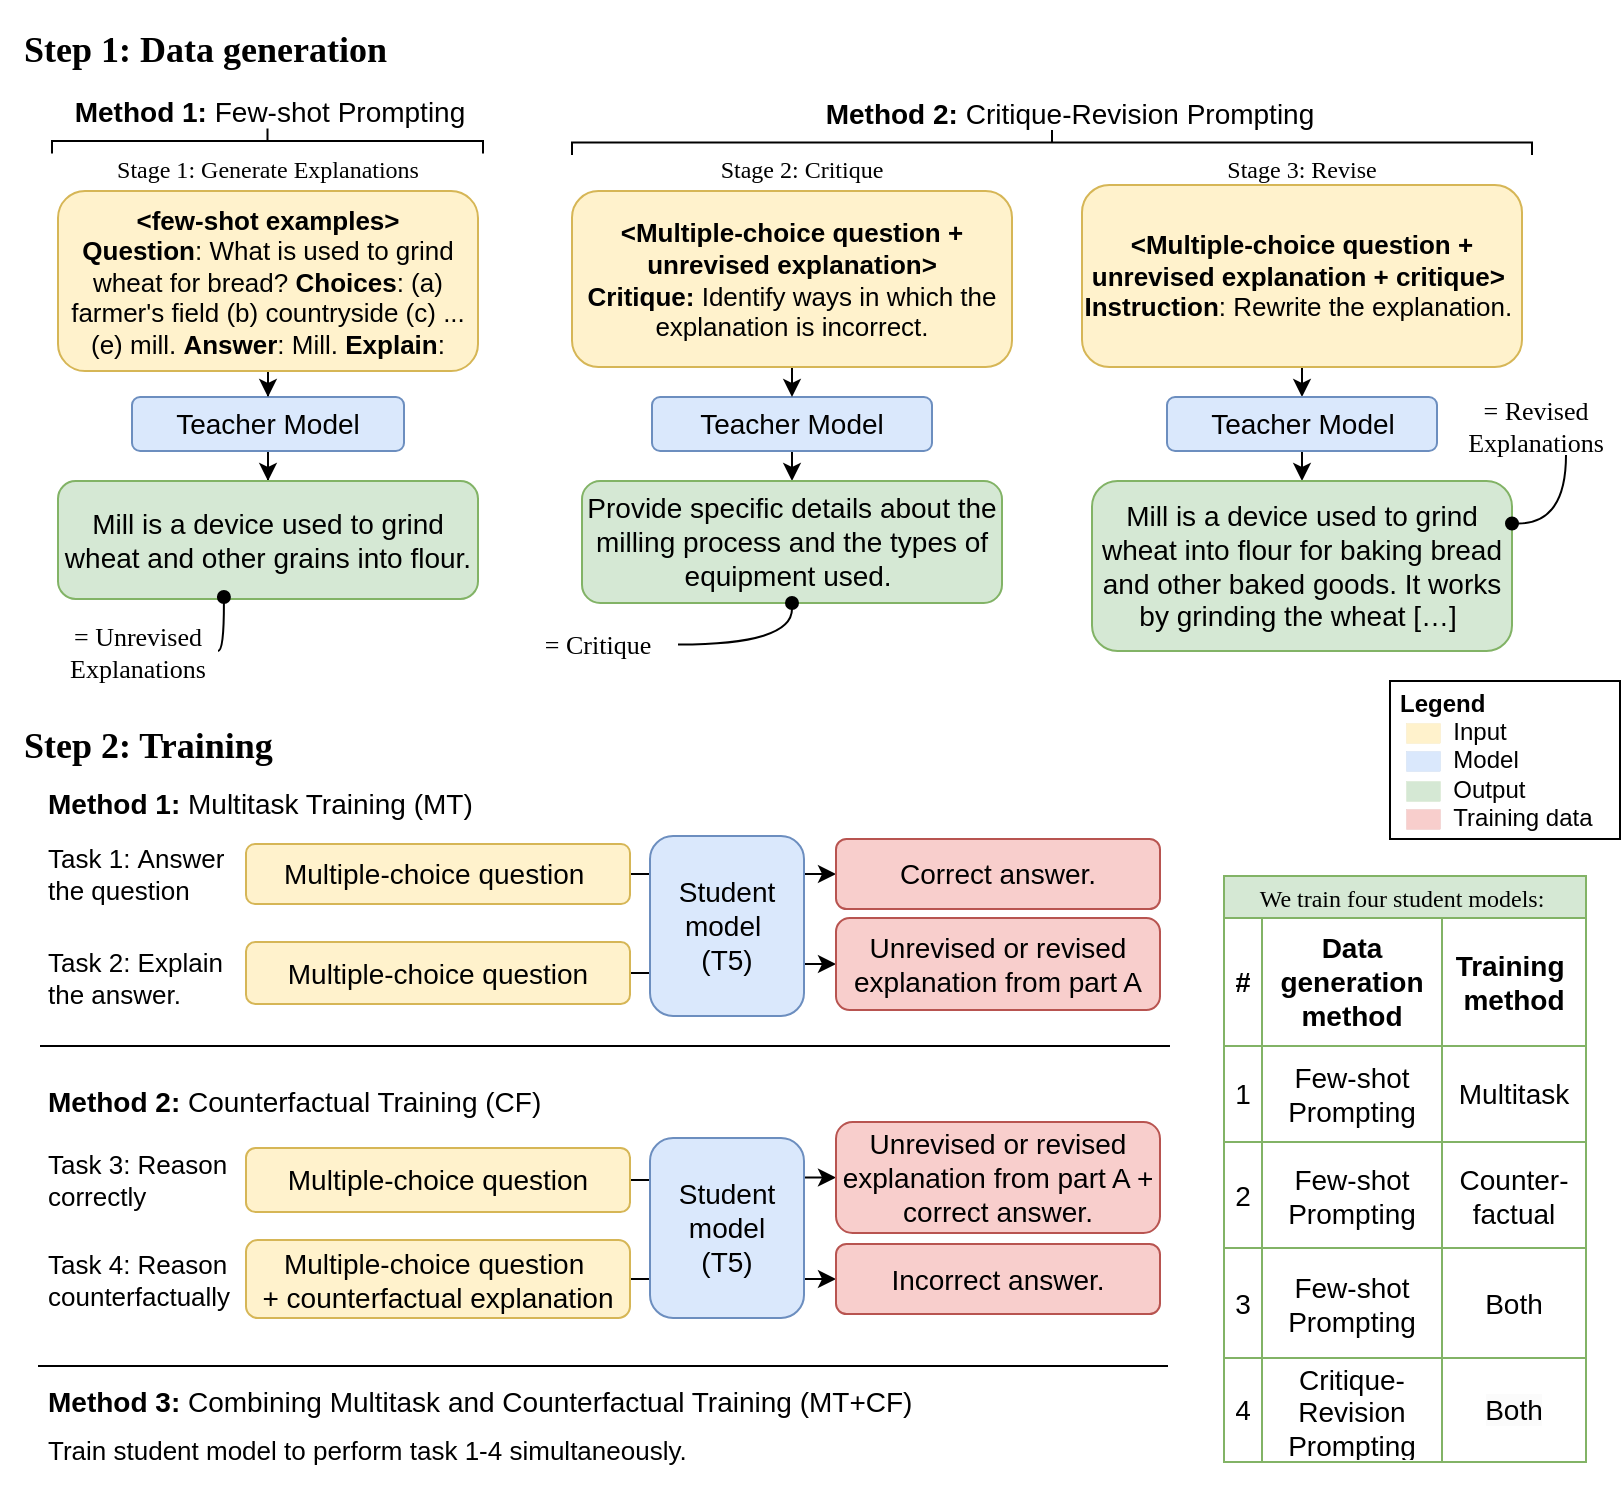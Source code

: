 <mxfile version="26.1.1" pages="3">
  <diagram name="methods" id="-6bXVwn4E4jihFaDySyN">
    <mxGraphModel grid="1" page="1" gridSize="10" guides="1" tooltips="1" connect="1" arrows="1" fold="1" pageScale="1" pageWidth="827" pageHeight="1169" math="0" shadow="0">
      <root>
        <mxCell id="2FpgPJAR0q9l9wTLCgaK-0" />
        <mxCell id="2FpgPJAR0q9l9wTLCgaK-1" parent="2FpgPJAR0q9l9wTLCgaK-0" />
        <mxCell id="2FpgPJAR0q9l9wTLCgaK-2" value="" style="rounded=1;whiteSpace=wrap;html=1;arcSize=0;strokeColor=none;" vertex="1" parent="2FpgPJAR0q9l9wTLCgaK-1">
          <mxGeometry x="10" y="10" width="810" height="350" as="geometry" />
        </mxCell>
        <mxCell id="2FpgPJAR0q9l9wTLCgaK-3" value="&lt;font face=&quot;Tahoma&quot; style=&quot;font-size: 18px;&quot;&gt;&lt;b style=&quot;font-size: 18px;&quot;&gt;Step 1: Data generation&lt;/b&gt;&lt;/font&gt;" style="text;html=1;align=left;verticalAlign=middle;whiteSpace=wrap;rounded=0;fontSize=18;" vertex="1" parent="2FpgPJAR0q9l9wTLCgaK-1">
          <mxGeometry x="20" y="20" width="550" height="30" as="geometry" />
        </mxCell>
        <mxCell id="2FpgPJAR0q9l9wTLCgaK-28" style="edgeStyle=orthogonalEdgeStyle;rounded=0;orthogonalLoop=1;jettySize=auto;html=1;exitX=1;exitY=0.5;exitDx=0;exitDy=0;" edge="1" parent="2FpgPJAR0q9l9wTLCgaK-1">
          <mxGeometry relative="1" as="geometry">
            <mxPoint x="415" y="629" as="sourcePoint" />
          </mxGeometry>
        </mxCell>
        <mxCell id="2FpgPJAR0q9l9wTLCgaK-29" style="edgeStyle=orthogonalEdgeStyle;rounded=0;orthogonalLoop=1;jettySize=auto;html=1;exitX=1;exitY=0.5;exitDx=0;exitDy=0;entryX=0;entryY=0.5;entryDx=0;entryDy=0;" edge="1" parent="2FpgPJAR0q9l9wTLCgaK-1">
          <mxGeometry relative="1" as="geometry">
            <mxPoint x="410" y="627" as="sourcePoint" />
          </mxGeometry>
        </mxCell>
        <mxCell id="2FpgPJAR0q9l9wTLCgaK-30" style="edgeStyle=orthogonalEdgeStyle;rounded=0;orthogonalLoop=1;jettySize=auto;html=1;exitX=1;exitY=0.5;exitDx=0;exitDy=0;entryX=0;entryY=0.5;entryDx=0;entryDy=0;" edge="1" parent="2FpgPJAR0q9l9wTLCgaK-1">
          <mxGeometry relative="1" as="geometry">
            <mxPoint x="542" y="659" as="sourcePoint" />
          </mxGeometry>
        </mxCell>
        <mxCell id="2FpgPJAR0q9l9wTLCgaK-31" style="edgeStyle=orthogonalEdgeStyle;rounded=0;orthogonalLoop=1;jettySize=auto;html=1;exitX=1;exitY=0.5;exitDx=0;exitDy=0;entryX=0;entryY=0.5;entryDx=0;entryDy=0;" edge="1" parent="2FpgPJAR0q9l9wTLCgaK-1">
          <mxGeometry relative="1" as="geometry">
            <mxPoint x="542" y="659" as="sourcePoint" />
          </mxGeometry>
        </mxCell>
        <mxCell id="2FpgPJAR0q9l9wTLCgaK-62" value="&lt;b&gt;Method 2:&lt;/b&gt; Critique-Revision Prompting" style="text;html=1;align=center;verticalAlign=middle;whiteSpace=wrap;rounded=0;fontSize=14;" vertex="1" parent="2FpgPJAR0q9l9wTLCgaK-1">
          <mxGeometry x="370" y="52" width="350" height="30" as="geometry" />
        </mxCell>
        <mxCell id="2FpgPJAR0q9l9wTLCgaK-63" value="= Unrevised Explanations" style="text;html=1;align=center;verticalAlign=middle;whiteSpace=wrap;rounded=0;fontFamily=Tahoma;fontSize=13;" vertex="1" parent="2FpgPJAR0q9l9wTLCgaK-1">
          <mxGeometry x="39" y="320.5" width="80" height="30" as="geometry" />
        </mxCell>
        <mxCell id="2FpgPJAR0q9l9wTLCgaK-64" style="edgeStyle=orthogonalEdgeStyle;rounded=0;orthogonalLoop=1;jettySize=auto;html=1;exitX=0.5;exitY=1;exitDx=0;exitDy=0;" edge="1" parent="2FpgPJAR0q9l9wTLCgaK-1" source="2FpgPJAR0q9l9wTLCgaK-65" target="2FpgPJAR0q9l9wTLCgaK-70">
          <mxGeometry relative="1" as="geometry" />
        </mxCell>
        <mxCell id="rW1KDTwg_E5utLavntJ8-0" value="" style="edgeStyle=orthogonalEdgeStyle;rounded=0;orthogonalLoop=1;jettySize=auto;html=1;" edge="1" parent="2FpgPJAR0q9l9wTLCgaK-1" source="2FpgPJAR0q9l9wTLCgaK-65" target="2FpgPJAR0q9l9wTLCgaK-81">
          <mxGeometry relative="1" as="geometry" />
        </mxCell>
        <mxCell id="daq_OWLQqU9dNHzlW91A-0" value="" style="edgeStyle=orthogonalEdgeStyle;rounded=0;orthogonalLoop=1;jettySize=auto;html=1;" edge="1" parent="2FpgPJAR0q9l9wTLCgaK-1" source="2FpgPJAR0q9l9wTLCgaK-65" target="2FpgPJAR0q9l9wTLCgaK-81">
          <mxGeometry relative="1" as="geometry" />
        </mxCell>
        <mxCell id="2FpgPJAR0q9l9wTLCgaK-65" value="&lt;font style=&quot;font-size: 14px;&quot;&gt;Teacher Model&lt;/font&gt;" style="rounded=1;whiteSpace=wrap;html=1;fillColor=#dae8fc;strokeColor=#6c8ebf;" vertex="1" parent="2FpgPJAR0q9l9wTLCgaK-1">
          <mxGeometry x="76" y="208.5" width="136" height="27" as="geometry" />
        </mxCell>
        <mxCell id="2FpgPJAR0q9l9wTLCgaK-66" style="edgeStyle=orthogonalEdgeStyle;rounded=0;orthogonalLoop=1;jettySize=auto;html=1;exitX=0.5;exitY=1;exitDx=0;exitDy=0;entryX=0.5;entryY=0;entryDx=0;entryDy=0;" edge="1" parent="2FpgPJAR0q9l9wTLCgaK-1" target="2FpgPJAR0q9l9wTLCgaK-65">
          <mxGeometry relative="1" as="geometry">
            <mxPoint x="144" y="192.5" as="sourcePoint" />
          </mxGeometry>
        </mxCell>
        <mxCell id="2FpgPJAR0q9l9wTLCgaK-67" value="&lt;p style=&quot;margin-top: 0pt; margin-bottom: 0pt; margin-left: 0in; direction: ltr; unicode-bidi: embed; font-size: 13px;&quot;&gt;&lt;span style=&quot;font-size: 13px;&quot;&gt;&lt;font style=&quot;font-size: 13px;&quot;&gt;&lt;b style=&quot;font-size: 13px;&quot;&gt;&amp;lt;few-shot examples&amp;gt;&lt;/b&gt;&lt;/font&gt;&lt;/span&gt;&lt;/p&gt;&lt;p style=&quot;margin-top: 0pt; margin-bottom: 0pt; margin-left: 0in; direction: ltr; unicode-bidi: embed; font-size: 13px;&quot;&gt;&lt;span style=&quot;font-size: 13px;&quot;&gt;&lt;font style=&quot;font-size: 13px;&quot;&gt;&lt;b style=&quot;font-size: 13px;&quot;&gt;Question&lt;/b&gt;: What is used to grind wheat for bread?&amp;nbsp;&lt;/font&gt;&lt;/span&gt;&lt;b style=&quot;background-color: initial;&quot;&gt;Choices&lt;/b&gt;&lt;span style=&quot;background-color: initial;&quot;&gt;: (a) farmer&#39;s field&amp;nbsp;&lt;/span&gt;&lt;span style=&quot;background-color: initial;&quot;&gt;(b) countryside (c) ... (e) mill.&amp;nbsp;&lt;b&gt;Answer&lt;/b&gt;: Mill. &lt;b&gt;Explain&lt;/b&gt;:&lt;/span&gt;&lt;/p&gt;" style="rounded=1;whiteSpace=wrap;html=1;align=center;fillColor=#fff2cc;strokeColor=#d6b656;fontFamily=Helvetica;fontSize=13;" vertex="1" parent="2FpgPJAR0q9l9wTLCgaK-1">
          <mxGeometry x="39" y="105.5" width="210" height="90" as="geometry" />
        </mxCell>
        <mxCell id="2FpgPJAR0q9l9wTLCgaK-70" value="&lt;p style=&quot;margin-top: 0pt; margin-bottom: 0pt; margin-left: 0in; direction: ltr; unicode-bidi: embed; font-size: 14px;&quot;&gt;&lt;font style=&quot;background-color: initial; font-size: 14px;&quot;&gt;&lt;span style=&quot;background-color: initial; font-size: 14px;&quot;&gt;Mill&amp;nbsp;&lt;/span&gt;&lt;/font&gt;&lt;span style=&quot;background-color: initial; font-size: 14px;&quot;&gt;is a device used to grind wheat and other grains into flour.&lt;/span&gt;&lt;/p&gt;" style="rounded=1;whiteSpace=wrap;html=1;align=center;fontFamily=Helvetica;fontSize=14;fillColor=#d5e8d4;strokeColor=#82b366;" vertex="1" parent="2FpgPJAR0q9l9wTLCgaK-1">
          <mxGeometry x="39" y="250.5" width="210" height="59" as="geometry" />
        </mxCell>
        <mxCell id="2FpgPJAR0q9l9wTLCgaK-71" style="edgeStyle=orthogonalEdgeStyle;rounded=0;orthogonalLoop=1;jettySize=auto;html=1;exitX=0.5;exitY=1;exitDx=0;exitDy=0;entryX=0.5;entryY=0;entryDx=0;entryDy=0;" edge="1" parent="2FpgPJAR0q9l9wTLCgaK-1" source="2FpgPJAR0q9l9wTLCgaK-72" target="2FpgPJAR0q9l9wTLCgaK-75">
          <mxGeometry relative="1" as="geometry" />
        </mxCell>
        <mxCell id="2FpgPJAR0q9l9wTLCgaK-72" value="&lt;font style=&quot;font-size: 14px;&quot;&gt;Teacher Model&lt;/font&gt;" style="rounded=1;whiteSpace=wrap;html=1;fillColor=#dae8fc;strokeColor=#6c8ebf;" vertex="1" parent="2FpgPJAR0q9l9wTLCgaK-1">
          <mxGeometry x="336" y="208.5" width="140" height="27" as="geometry" />
        </mxCell>
        <mxCell id="2FpgPJAR0q9l9wTLCgaK-73" style="edgeStyle=orthogonalEdgeStyle;rounded=0;orthogonalLoop=1;jettySize=auto;html=1;exitX=0.5;exitY=1;exitDx=0;exitDy=0;entryX=0.5;entryY=0;entryDx=0;entryDy=0;" edge="1" parent="2FpgPJAR0q9l9wTLCgaK-1" source="2FpgPJAR0q9l9wTLCgaK-74" target="2FpgPJAR0q9l9wTLCgaK-72">
          <mxGeometry relative="1" as="geometry" />
        </mxCell>
        <mxCell id="2FpgPJAR0q9l9wTLCgaK-74" value="&lt;p style=&quot;margin-top: 0pt; margin-bottom: 0pt; margin-left: 0in; direction: ltr; unicode-bidi: embed; font-size: 13px;&quot;&gt;&lt;b style=&quot;font-size: 13px; background-color: initial;&quot;&gt;&amp;lt;Multiple-choice question + unrevised explanation&amp;gt;&lt;/b&gt;&lt;/p&gt;&lt;p style=&quot;margin-top: 0pt; margin-bottom: 0pt; margin-left: 0in; direction: ltr; unicode-bidi: embed; font-size: 13px;&quot;&gt;&lt;b style=&quot;font-size: 13px; background-color: initial;&quot;&gt;Critique: &lt;/b&gt;&lt;span style=&quot;font-size: 13px; background-color: initial;&quot;&gt;Identify ways in which the explanation is incorrect.&lt;/span&gt;&lt;br style=&quot;font-size: 13px;&quot;&gt;&lt;/p&gt;" style="rounded=1;whiteSpace=wrap;html=1;align=center;fillColor=#fff2cc;strokeColor=#d6b656;fontFamily=Helvetica;fontSize=13;" vertex="1" parent="2FpgPJAR0q9l9wTLCgaK-1">
          <mxGeometry x="296" y="105.5" width="220" height="88" as="geometry" />
        </mxCell>
        <mxCell id="2FpgPJAR0q9l9wTLCgaK-75" value="&lt;p style=&quot;margin-top: 0pt; margin-bottom: 0pt; margin-left: 0in; direction: ltr; unicode-bidi: embed; font-size: 14px;&quot;&gt;&lt;span style=&quot;font-size: 14px;&quot;&gt;Provide specific details about the milling process and the types of equipment used.&amp;nbsp;&lt;/span&gt;&lt;/p&gt;" style="rounded=1;whiteSpace=wrap;html=1;align=center;fontFamily=Helvetica;fontSize=14;fillColor=#d5e8d4;strokeColor=#82b366;" vertex="1" parent="2FpgPJAR0q9l9wTLCgaK-1">
          <mxGeometry x="301" y="250.5" width="210" height="61" as="geometry" />
        </mxCell>
        <mxCell id="2FpgPJAR0q9l9wTLCgaK-76" style="edgeStyle=orthogonalEdgeStyle;rounded=0;orthogonalLoop=1;jettySize=auto;html=1;exitX=0.5;exitY=1;exitDx=0;exitDy=0;entryX=0.5;entryY=0;entryDx=0;entryDy=0;" edge="1" parent="2FpgPJAR0q9l9wTLCgaK-1" source="2FpgPJAR0q9l9wTLCgaK-77" target="2FpgPJAR0q9l9wTLCgaK-79">
          <mxGeometry relative="1" as="geometry" />
        </mxCell>
        <mxCell id="2FpgPJAR0q9l9wTLCgaK-77" value="&lt;p style=&quot;margin-top: 0pt; margin-bottom: 0pt; margin-left: 0in; direction: ltr; unicode-bidi: embed; font-size: 13px;&quot;&gt;&lt;font style=&quot;font-size: 13px;&quot;&gt;&lt;b style=&quot;background-color: initial; font-size: 13px;&quot;&gt;&amp;lt;Multiple-choice question + unrevised explanation + critique&amp;gt;&amp;nbsp;&lt;/b&gt;&lt;/font&gt;&lt;/p&gt;&lt;p style=&quot;margin-top: 0pt; margin-bottom: 0pt; margin-left: 0in; direction: ltr; unicode-bidi: embed; font-size: 13px;&quot;&gt;&lt;font style=&quot;font-size: 13px;&quot;&gt;&lt;b style=&quot;background-color: initial; font-size: 13px;&quot;&gt;Instruction&lt;/b&gt;&lt;span style=&quot;background-color: initial; font-size: 13px;&quot;&gt;: Rewrite the explanation.&amp;nbsp;&lt;/span&gt;&lt;/font&gt;&lt;br style=&quot;font-size: 13px;&quot;&gt;&lt;/p&gt;" style="rounded=1;whiteSpace=wrap;html=1;align=center;fillColor=#fff2cc;strokeColor=#d6b656;fontFamily=Helvetica;fontSize=13;" vertex="1" parent="2FpgPJAR0q9l9wTLCgaK-1">
          <mxGeometry x="551" y="102.5" width="220" height="91" as="geometry" />
        </mxCell>
        <mxCell id="2FpgPJAR0q9l9wTLCgaK-78" style="edgeStyle=orthogonalEdgeStyle;rounded=0;orthogonalLoop=1;jettySize=auto;html=1;exitX=0.5;exitY=1;exitDx=0;exitDy=0;entryX=0.5;entryY=0;entryDx=0;entryDy=0;" edge="1" parent="2FpgPJAR0q9l9wTLCgaK-1" source="2FpgPJAR0q9l9wTLCgaK-79" target="2FpgPJAR0q9l9wTLCgaK-80">
          <mxGeometry relative="1" as="geometry" />
        </mxCell>
        <mxCell id="2FpgPJAR0q9l9wTLCgaK-79" value="&lt;font style=&quot;font-size: 14px;&quot;&gt;Teacher Model&lt;/font&gt;" style="rounded=1;whiteSpace=wrap;html=1;fillColor=#dae8fc;strokeColor=#6c8ebf;" vertex="1" parent="2FpgPJAR0q9l9wTLCgaK-1">
          <mxGeometry x="593.5" y="208.5" width="135" height="27" as="geometry" />
        </mxCell>
        <mxCell id="2FpgPJAR0q9l9wTLCgaK-80" value="&lt;p style=&quot;margin-top: 0pt; margin-bottom: 0pt; margin-left: 0in; direction: ltr; unicode-bidi: embed; font-size: 14px;&quot;&gt;&lt;span style=&quot;font-size: 14px;&quot;&gt;Mill is a device used to grind wheat into flour for baking bread and other baked goods. It works by grinding the wheat […]&amp;nbsp;&lt;/span&gt;&lt;/p&gt;" style="rounded=1;whiteSpace=wrap;html=1;align=center;fontFamily=Helvetica;fontSize=14;fillColor=#d5e8d4;strokeColor=#82b366;" vertex="1" parent="2FpgPJAR0q9l9wTLCgaK-1">
          <mxGeometry x="556" y="250.5" width="210" height="85" as="geometry" />
        </mxCell>
        <mxCell id="2FpgPJAR0q9l9wTLCgaK-81" value="&lt;font style=&quot;font-size: 12px;&quot;&gt;&lt;span style=&quot;font-size: 12px;&quot;&gt;Stage 1&lt;/span&gt;: Generate Explanations&lt;/font&gt;" style="text;html=1;align=center;verticalAlign=middle;whiteSpace=wrap;rounded=0;fontSize=12;fontFamily=Tahoma;fontStyle=0" vertex="1" parent="2FpgPJAR0q9l9wTLCgaK-1">
          <mxGeometry x="19" y="79.5" width="250" height="30" as="geometry" />
        </mxCell>
        <mxCell id="2FpgPJAR0q9l9wTLCgaK-82" value="&lt;font style=&quot;font-size: 12px;&quot;&gt;&lt;span style=&quot;font-size: 12px;&quot;&gt;Stage 2&lt;/span&gt;: Critique&lt;/font&gt;" style="text;html=1;align=center;verticalAlign=middle;whiteSpace=wrap;rounded=0;fontSize=12;fontFamily=Tahoma;fontStyle=0" vertex="1" parent="2FpgPJAR0q9l9wTLCgaK-1">
          <mxGeometry x="286" y="79.5" width="250" height="30" as="geometry" />
        </mxCell>
        <mxCell id="2FpgPJAR0q9l9wTLCgaK-83" value="&lt;font style=&quot;font-size: 12px;&quot;&gt;&lt;span style=&quot;font-size: 12px;&quot;&gt;Stage 3&lt;/span&gt;: Revise&lt;/font&gt;" style="text;html=1;align=center;verticalAlign=middle;whiteSpace=wrap;rounded=0;fontSize=12;fontFamily=Tahoma;fontStyle=0" vertex="1" parent="2FpgPJAR0q9l9wTLCgaK-1">
          <mxGeometry x="536" y="79.5" width="250" height="30" as="geometry" />
        </mxCell>
        <mxCell id="2FpgPJAR0q9l9wTLCgaK-84" value="" style="strokeWidth=1;html=1;shape=mxgraph.flowchart.annotation_2;align=left;labelPosition=right;pointerEvents=1;rotation=90;" vertex="1" parent="2FpgPJAR0q9l9wTLCgaK-1">
          <mxGeometry x="529.75" y="-158.75" width="12.5" height="480" as="geometry" />
        </mxCell>
        <mxCell id="2FpgPJAR0q9l9wTLCgaK-85" style="edgeStyle=orthogonalEdgeStyle;rounded=0;orthogonalLoop=1;jettySize=auto;html=1;exitX=0.75;exitY=1;exitDx=0;exitDy=0;entryX=1;entryY=0.25;entryDx=0;entryDy=0;curved=1;endArrow=oval;endFill=1;" edge="1" parent="2FpgPJAR0q9l9wTLCgaK-1" source="2FpgPJAR0q9l9wTLCgaK-86" target="2FpgPJAR0q9l9wTLCgaK-80">
          <mxGeometry relative="1" as="geometry" />
        </mxCell>
        <mxCell id="2FpgPJAR0q9l9wTLCgaK-86" value="= Revised Explanations" style="text;html=1;align=center;verticalAlign=middle;whiteSpace=wrap;rounded=0;fontFamily=Tahoma;fontSize=13;" vertex="1" parent="2FpgPJAR0q9l9wTLCgaK-1">
          <mxGeometry x="748" y="207.5" width="60" height="30" as="geometry" />
        </mxCell>
        <mxCell id="2FpgPJAR0q9l9wTLCgaK-87" style="edgeStyle=orthogonalEdgeStyle;rounded=0;orthogonalLoop=1;jettySize=auto;html=1;exitX=1;exitY=0.5;exitDx=0;exitDy=0;entryX=0.395;entryY=0.983;entryDx=0;entryDy=0;entryPerimeter=0;curved=1;endArrow=oval;endFill=1;" edge="1" parent="2FpgPJAR0q9l9wTLCgaK-1" source="2FpgPJAR0q9l9wTLCgaK-63" target="2FpgPJAR0q9l9wTLCgaK-70">
          <mxGeometry relative="1" as="geometry" />
        </mxCell>
        <mxCell id="qny89_OzR_tuh6X7v9tu-0" value="" style="rounded=1;whiteSpace=wrap;html=1;arcSize=0;strokeColor=none;" vertex="1" parent="2FpgPJAR0q9l9wTLCgaK-1">
          <mxGeometry x="10" y="360" width="810" height="400" as="geometry" />
        </mxCell>
        <mxCell id="qny89_OzR_tuh6X7v9tu-1" value="&lt;font face=&quot;Tahoma&quot; style=&quot;font-size: 18px;&quot;&gt;&lt;b style=&quot;font-size: 18px;&quot;&gt;Step 2: Training&lt;/b&gt;&lt;/font&gt;" style="text;html=1;align=left;verticalAlign=middle;whiteSpace=wrap;rounded=0;fontSize=18;" vertex="1" parent="2FpgPJAR0q9l9wTLCgaK-1">
          <mxGeometry x="20" y="368" width="430" height="30" as="geometry" />
        </mxCell>
        <mxCell id="qny89_OzR_tuh6X7v9tu-2" style="edgeStyle=orthogonalEdgeStyle;rounded=0;orthogonalLoop=1;jettySize=auto;html=1;exitX=1;exitY=0.5;exitDx=0;exitDy=0;entryX=0;entryY=0.5;entryDx=0;entryDy=0;" edge="1" parent="2FpgPJAR0q9l9wTLCgaK-1" source="qny89_OzR_tuh6X7v9tu-3" target="qny89_OzR_tuh6X7v9tu-8">
          <mxGeometry relative="1" as="geometry" />
        </mxCell>
        <mxCell id="qny89_OzR_tuh6X7v9tu-3" value="&lt;p style=&quot;margin-top: 0pt; margin-bottom: 0pt; margin-left: 0in; direction: ltr; unicode-bidi: embed; font-size: 14px;&quot;&gt;&lt;span style=&quot;font-size: 14px;&quot;&gt;&lt;span style=&quot;font-size: 14px;&quot;&gt;Multiple-choice question&lt;/span&gt;&lt;/span&gt;&lt;span style=&quot;background-color: initial; font-size: 14px;&quot;&gt;&amp;nbsp;&lt;/span&gt;&lt;/p&gt;" style="rounded=1;whiteSpace=wrap;html=1;align=center;fillColor=#fff2cc;strokeColor=#d6b656;fontFamily=Helvetica;fontSize=14;" vertex="1" parent="2FpgPJAR0q9l9wTLCgaK-1">
          <mxGeometry x="133" y="432" width="192" height="30" as="geometry" />
        </mxCell>
        <mxCell id="qny89_OzR_tuh6X7v9tu-4" style="edgeStyle=orthogonalEdgeStyle;rounded=0;orthogonalLoop=1;jettySize=auto;html=1;exitX=1;exitY=0.5;exitDx=0;exitDy=0;entryX=0;entryY=0.5;entryDx=0;entryDy=0;" edge="1" parent="2FpgPJAR0q9l9wTLCgaK-1" source="qny89_OzR_tuh6X7v9tu-5" target="qny89_OzR_tuh6X7v9tu-9">
          <mxGeometry relative="1" as="geometry" />
        </mxCell>
        <mxCell id="qny89_OzR_tuh6X7v9tu-5" value="&lt;p style=&quot;margin-top: 0pt; margin-bottom: 0pt; margin-left: 0in; direction: ltr; unicode-bidi: embed; font-size: 14px;&quot;&gt;&lt;span style=&quot;background-color: initial; font-size: 14px;&quot;&gt;Multiple-choice question&lt;/span&gt;&lt;/p&gt;" style="rounded=1;whiteSpace=wrap;html=1;align=center;fillColor=#fff2cc;strokeColor=#d6b656;fontFamily=Helvetica;fontSize=14;" vertex="1" parent="2FpgPJAR0q9l9wTLCgaK-1">
          <mxGeometry x="133" y="481" width="192" height="31" as="geometry" />
        </mxCell>
        <mxCell id="qny89_OzR_tuh6X7v9tu-6" value="&lt;span style=&quot;font-size: 13px;&quot;&gt;Task 1:&amp;nbsp;&lt;/span&gt;&lt;span style=&quot;background-color: initial;&quot;&gt;Answer the question&lt;/span&gt;" style="text;html=1;align=left;verticalAlign=middle;whiteSpace=wrap;rounded=0;fontSize=13;fontStyle=0" vertex="1" parent="2FpgPJAR0q9l9wTLCgaK-1">
          <mxGeometry x="32" y="432" width="104" height="30" as="geometry" />
        </mxCell>
        <mxCell id="qny89_OzR_tuh6X7v9tu-7" value="&lt;span style=&quot;font-size: 13px;&quot;&gt;Task 2:&amp;nbsp;&lt;/span&gt;&lt;span style=&quot;background-color: initial;&quot;&gt;Explain the answer.&lt;/span&gt;" style="text;html=1;align=left;verticalAlign=middle;whiteSpace=wrap;rounded=0;fontSize=13;fontStyle=0" vertex="1" parent="2FpgPJAR0q9l9wTLCgaK-1">
          <mxGeometry x="32" y="484" width="94" height="30" as="geometry" />
        </mxCell>
        <mxCell id="qny89_OzR_tuh6X7v9tu-8" value="&lt;p style=&quot;margin-top: 0pt; margin-bottom: 0pt; margin-left: 0in; direction: ltr; unicode-bidi: embed; font-size: 14px;&quot;&gt;Correct answer.&lt;/p&gt;" style="rounded=1;whiteSpace=wrap;html=1;align=center;fontFamily=Helvetica;fontSize=14;fillColor=#f8cecc;strokeColor=#b85450;" vertex="1" parent="2FpgPJAR0q9l9wTLCgaK-1">
          <mxGeometry x="428" y="429.5" width="162" height="35" as="geometry" />
        </mxCell>
        <mxCell id="qny89_OzR_tuh6X7v9tu-9" value="&lt;p style=&quot;margin-top: 0pt; margin-bottom: 0pt; margin-left: 0in; direction: ltr; unicode-bidi: embed; font-size: 14px;&quot;&gt;Unrevised or revised explanation from part A&lt;br&gt;&lt;/p&gt;" style="rounded=1;whiteSpace=wrap;html=1;align=center;fontFamily=Helvetica;fontSize=14;fillColor=#f8cecc;strokeColor=#b85450;" vertex="1" parent="2FpgPJAR0q9l9wTLCgaK-1">
          <mxGeometry x="428" y="469" width="162" height="46" as="geometry" />
        </mxCell>
        <mxCell id="qny89_OzR_tuh6X7v9tu-10" value="Method 1: &lt;span style=&quot;font-weight: normal;&quot;&gt;Multitask Training (MT)&lt;/span&gt;" style="text;html=1;align=left;verticalAlign=middle;whiteSpace=wrap;rounded=0;fillColor=default;fontSize=14;fontStyle=1" vertex="1" parent="2FpgPJAR0q9l9wTLCgaK-1">
          <mxGeometry x="32" y="404" width="258" height="16" as="geometry" />
        </mxCell>
        <mxCell id="qny89_OzR_tuh6X7v9tu-11" style="edgeStyle=orthogonalEdgeStyle;rounded=0;orthogonalLoop=1;jettySize=auto;html=1;exitX=1;exitY=0.5;exitDx=0;exitDy=0;entryX=0;entryY=0.5;entryDx=0;entryDy=0;" edge="1" parent="2FpgPJAR0q9l9wTLCgaK-1" source="qny89_OzR_tuh6X7v9tu-12" target="qny89_OzR_tuh6X7v9tu-18">
          <mxGeometry relative="1" as="geometry" />
        </mxCell>
        <mxCell id="qny89_OzR_tuh6X7v9tu-12" value="&lt;p style=&quot;margin-top: 0pt; margin-bottom: 0pt; margin-left: 0in; direction: ltr; unicode-bidi: embed; font-size: 14px;&quot;&gt;&lt;span style=&quot;background-color: initial; font-size: 14px;&quot;&gt;Multiple-choice question&lt;/span&gt;&lt;/p&gt;" style="rounded=1;whiteSpace=wrap;html=1;align=center;fillColor=#fff2cc;strokeColor=#d6b656;fontFamily=Helvetica;fontSize=14;" vertex="1" parent="2FpgPJAR0q9l9wTLCgaK-1">
          <mxGeometry x="133" y="584" width="192" height="32" as="geometry" />
        </mxCell>
        <mxCell id="qny89_OzR_tuh6X7v9tu-13" style="edgeStyle=orthogonalEdgeStyle;rounded=0;orthogonalLoop=1;jettySize=auto;html=1;exitX=1;exitY=0.5;exitDx=0;exitDy=0;entryX=0;entryY=0.5;entryDx=0;entryDy=0;" edge="1" parent="2FpgPJAR0q9l9wTLCgaK-1" source="qny89_OzR_tuh6X7v9tu-14" target="qny89_OzR_tuh6X7v9tu-19">
          <mxGeometry relative="1" as="geometry" />
        </mxCell>
        <mxCell id="qny89_OzR_tuh6X7v9tu-14" value="&lt;p style=&quot;margin-top: 0pt; margin-bottom: 0pt; margin-left: 0in; direction: ltr; unicode-bidi: embed; font-size: 14px;&quot;&gt;&lt;span style=&quot;background-color: initial; font-size: 14px;&quot;&gt;Multiple-choice question&amp;nbsp;&lt;/span&gt;&lt;/p&gt;&lt;p style=&quot;margin-top: 0pt; margin-bottom: 0pt; margin-left: 0in; direction: ltr; unicode-bidi: embed; font-size: 14px;&quot;&gt;&lt;span style=&quot;background-color: initial; font-size: 14px;&quot;&gt;+ counterfactual explanation&lt;/span&gt;&lt;/p&gt;" style="rounded=1;whiteSpace=wrap;html=1;align=center;fillColor=#fff2cc;strokeColor=#d6b656;fontFamily=Helvetica;fontSize=14;" vertex="1" parent="2FpgPJAR0q9l9wTLCgaK-1">
          <mxGeometry x="133" y="630" width="192" height="39" as="geometry" />
        </mxCell>
        <mxCell id="qny89_OzR_tuh6X7v9tu-15" value="&lt;span&gt;Task 3: &lt;/span&gt;Reason &lt;span style=&quot;background-color: initial;&quot;&gt;correctly&lt;/span&gt;" style="text;html=1;align=left;verticalAlign=middle;whiteSpace=wrap;rounded=0;fontSize=13;fontStyle=0" vertex="1" parent="2FpgPJAR0q9l9wTLCgaK-1">
          <mxGeometry x="32" y="585" width="120" height="30" as="geometry" />
        </mxCell>
        <mxCell id="qny89_OzR_tuh6X7v9tu-16" value="&lt;span style=&quot;font-size: 13px;&quot;&gt;Task 4: &lt;/span&gt;&lt;span style=&quot;font-size: 13px;&quot;&gt;Reason counterfactually&lt;/span&gt;" style="text;html=1;align=left;verticalAlign=middle;whiteSpace=wrap;rounded=0;fontSize=13;fontStyle=0" vertex="1" parent="2FpgPJAR0q9l9wTLCgaK-1">
          <mxGeometry x="32" y="634.5" width="110" height="30" as="geometry" />
        </mxCell>
        <mxCell id="qny89_OzR_tuh6X7v9tu-17" value="&lt;font style=&quot;font-size: 14px;&quot;&gt;Student model&lt;/font&gt;&lt;div&gt;&lt;font style=&quot;font-size: 14px;&quot;&gt;(T5)&lt;/font&gt;&lt;/div&gt;" style="rounded=1;whiteSpace=wrap;html=1;fillColor=#dae8fc;strokeColor=#6c8ebf;" vertex="1" parent="2FpgPJAR0q9l9wTLCgaK-1">
          <mxGeometry x="335" y="579" width="77" height="90" as="geometry" />
        </mxCell>
        <mxCell id="qny89_OzR_tuh6X7v9tu-18" value="&lt;p style=&quot;margin-top: 0pt; margin-bottom: 0pt; margin-left: 0in; direction: ltr; unicode-bidi: embed; font-size: 14px;&quot;&gt;&lt;span style=&quot;background-color: initial;&quot;&gt;Unrevised or revised explanation from part A + correct answer.&lt;/span&gt;&lt;br&gt;&lt;/p&gt;" style="rounded=1;whiteSpace=wrap;html=1;align=center;fontFamily=Helvetica;fontSize=14;fillColor=#f8cecc;strokeColor=#b85450;" vertex="1" parent="2FpgPJAR0q9l9wTLCgaK-1">
          <mxGeometry x="428" y="571" width="162" height="55.5" as="geometry" />
        </mxCell>
        <mxCell id="qny89_OzR_tuh6X7v9tu-19" value="&lt;p style=&quot;margin-top: 0pt; margin-bottom: 0pt; margin-left: 0in; direction: ltr; unicode-bidi: embed; font-size: 14px;&quot;&gt;Incorrect answer.&lt;br&gt;&lt;/p&gt;" style="rounded=1;whiteSpace=wrap;html=1;align=center;fontFamily=Helvetica;fontSize=14;fillColor=#f8cecc;strokeColor=#b85450;" vertex="1" parent="2FpgPJAR0q9l9wTLCgaK-1">
          <mxGeometry x="428" y="632" width="162" height="35" as="geometry" />
        </mxCell>
        <mxCell id="qny89_OzR_tuh6X7v9tu-20" value="Method 2: &lt;span style=&quot;font-weight: normal;&quot;&gt;Counterfactual Training (CF)&amp;nbsp;&lt;/span&gt;" style="text;html=1;align=left;verticalAlign=middle;whiteSpace=wrap;rounded=0;fillColor=default;fontSize=14;fontStyle=1" vertex="1" parent="2FpgPJAR0q9l9wTLCgaK-1">
          <mxGeometry x="32" y="553" width="278" height="16" as="geometry" />
        </mxCell>
        <mxCell id="qny89_OzR_tuh6X7v9tu-21" value="Method 3: &lt;span style=&quot;font-weight: normal;&quot;&gt;Combining Multitask and Counterfactual Training (MT+CF)&lt;/span&gt;" style="text;html=1;align=left;verticalAlign=middle;whiteSpace=wrap;rounded=0;fillColor=default;fontSize=14;fontStyle=1" vertex="1" parent="2FpgPJAR0q9l9wTLCgaK-1">
          <mxGeometry x="32" y="703" width="488" height="16" as="geometry" />
        </mxCell>
        <mxCell id="qny89_OzR_tuh6X7v9tu-22" value="&lt;span style=&quot;font-style: normal; font-size: 13px;&quot;&gt;&lt;font style=&quot;font-size: 13px;&quot;&gt;&lt;span&gt;Train student model to perform task 1-4 simultaneously.&lt;/span&gt;&lt;/font&gt;&lt;/span&gt;" style="text;html=1;align=left;verticalAlign=middle;whiteSpace=wrap;rounded=0;fontStyle=2;fontFamily=Helvetica;fontSize=13;" vertex="1" parent="2FpgPJAR0q9l9wTLCgaK-1">
          <mxGeometry x="32" y="720" width="518.5" height="29" as="geometry" />
        </mxCell>
        <mxCell id="qny89_OzR_tuh6X7v9tu-23" value="&lt;font style=&quot;font-size: 14px;&quot;&gt;Student model&amp;nbsp;&lt;/font&gt;&lt;div&gt;&lt;font style=&quot;font-size: 14px;&quot;&gt;(T5)&lt;/font&gt;&lt;/div&gt;" style="rounded=1;whiteSpace=wrap;html=1;fillColor=#dae8fc;strokeColor=#6c8ebf;" vertex="1" parent="2FpgPJAR0q9l9wTLCgaK-1">
          <mxGeometry x="335" y="428" width="77" height="90" as="geometry" />
        </mxCell>
        <mxCell id="qny89_OzR_tuh6X7v9tu-24" value="&lt;b&gt;Legend&lt;/b&gt;&lt;div&gt;&lt;span style=&quot;white-space: pre;&quot;&gt;&#x9;&lt;/span&gt;Input&lt;br&gt;&lt;/div&gt;&lt;div&gt;&lt;span style=&quot;white-space: pre;&quot;&gt;&#x9;&lt;/span&gt;Model&lt;br&gt;&lt;/div&gt;&lt;div&gt;&lt;span style=&quot;white-space: pre;&quot;&gt;&#x9;&lt;/span&gt;Output&lt;br&gt;&lt;/div&gt;&lt;div&gt;&lt;span style=&quot;white-space: pre;&quot;&gt;&#x9;&lt;/span&gt;Training data&lt;br&gt;&lt;/div&gt;" style="rounded=0;whiteSpace=wrap;html=1;align=left;verticalAlign=middle;strokeColor=#000000;spacingLeft=3;" vertex="1" parent="2FpgPJAR0q9l9wTLCgaK-1">
          <mxGeometry x="705" y="350.5" width="115" height="79" as="geometry" />
        </mxCell>
        <mxCell id="qny89_OzR_tuh6X7v9tu-25" value="" style="rounded=0;whiteSpace=wrap;html=1;strokeWidth=0;fillColor=#fff2cc;strokeColor=#d6b656;" vertex="1" parent="2FpgPJAR0q9l9wTLCgaK-1">
          <mxGeometry x="713" y="371.5" width="17" height="10" as="geometry" />
        </mxCell>
        <mxCell id="qny89_OzR_tuh6X7v9tu-26" value="" style="rounded=0;whiteSpace=wrap;html=1;strokeWidth=0;fillColor=#dae8fc;strokeColor=#6c8ebf;" vertex="1" parent="2FpgPJAR0q9l9wTLCgaK-1">
          <mxGeometry x="713" y="385.5" width="17" height="10" as="geometry" />
        </mxCell>
        <mxCell id="qny89_OzR_tuh6X7v9tu-27" value="" style="rounded=0;whiteSpace=wrap;html=1;strokeWidth=0;fillColor=#d5e8d4;strokeColor=#82b366;" vertex="1" parent="2FpgPJAR0q9l9wTLCgaK-1">
          <mxGeometry x="713" y="400.5" width="17" height="10" as="geometry" />
        </mxCell>
        <mxCell id="qny89_OzR_tuh6X7v9tu-28" value="" style="rounded=0;whiteSpace=wrap;html=1;strokeWidth=0;fillColor=#f8cecc;strokeColor=#b85450;" vertex="1" parent="2FpgPJAR0q9l9wTLCgaK-1">
          <mxGeometry x="713" y="414.5" width="17" height="10" as="geometry" />
        </mxCell>
        <mxCell id="qny89_OzR_tuh6X7v9tu-29" style="edgeStyle=orthogonalEdgeStyle;rounded=0;orthogonalLoop=1;jettySize=auto;html=1;exitX=0.5;exitY=1;exitDx=0;exitDy=0;" edge="1" parent="2FpgPJAR0q9l9wTLCgaK-1">
          <mxGeometry relative="1" as="geometry">
            <mxPoint x="715" y="682.5" as="sourcePoint" />
            <mxPoint x="715" y="682.5" as="targetPoint" />
          </mxGeometry>
        </mxCell>
        <mxCell id="qny89_OzR_tuh6X7v9tu-30" value="" style="endArrow=none;html=1;rounded=0;" edge="1" parent="2FpgPJAR0q9l9wTLCgaK-1">
          <mxGeometry width="50" height="50" relative="1" as="geometry">
            <mxPoint x="30" y="533" as="sourcePoint" />
            <mxPoint x="595" y="533" as="targetPoint" />
          </mxGeometry>
        </mxCell>
        <mxCell id="qny89_OzR_tuh6X7v9tu-31" value="" style="endArrow=none;html=1;rounded=0;" edge="1" parent="2FpgPJAR0q9l9wTLCgaK-1">
          <mxGeometry width="50" height="50" relative="1" as="geometry">
            <mxPoint x="29" y="693" as="sourcePoint" />
            <mxPoint x="594" y="693" as="targetPoint" />
          </mxGeometry>
        </mxCell>
        <mxCell id="qny89_OzR_tuh6X7v9tu-32" value="We train four student models: " style="shape=table;startSize=21;container=1;collapsible=0;childLayout=tableLayout;strokeColor=#82b366;fontSize=12;movable=1;resizable=1;rotatable=1;deletable=1;editable=1;locked=0;connectable=1;fontFamily=Tahoma;direction=east;fillColor=#d5e8d4;" vertex="1" parent="2FpgPJAR0q9l9wTLCgaK-1">
          <mxGeometry x="622" y="448" width="181" height="293" as="geometry" />
        </mxCell>
        <mxCell id="qny89_OzR_tuh6X7v9tu-33" value="" style="shape=tableRow;horizontal=0;startSize=0;swimlaneHead=0;swimlaneBody=0;strokeColor=inherit;top=0;left=0;bottom=0;right=0;collapsible=0;dropTarget=0;fillColor=none;points=[[0,0.5],[1,0.5]];portConstraint=eastwest;fontSize=16;fontStyle=1" vertex="1" parent="qny89_OzR_tuh6X7v9tu-32">
          <mxGeometry y="21" width="181" height="64" as="geometry" />
        </mxCell>
        <mxCell id="qny89_OzR_tuh6X7v9tu-34" value="#" style="shape=partialRectangle;html=1;whiteSpace=wrap;connectable=0;strokeColor=inherit;overflow=hidden;fillColor=none;top=0;left=0;bottom=0;right=0;pointerEvents=1;fontSize=14;fontStyle=1" vertex="1" parent="qny89_OzR_tuh6X7v9tu-33">
          <mxGeometry width="19" height="64" as="geometry">
            <mxRectangle width="19" height="64" as="alternateBounds" />
          </mxGeometry>
        </mxCell>
        <mxCell id="qny89_OzR_tuh6X7v9tu-35" value="Data generation method" style="shape=partialRectangle;html=1;whiteSpace=wrap;connectable=0;strokeColor=inherit;overflow=hidden;fillColor=none;top=0;left=0;bottom=0;right=0;pointerEvents=1;fontSize=14;fontStyle=1" vertex="1" parent="qny89_OzR_tuh6X7v9tu-33">
          <mxGeometry x="19" width="90" height="64" as="geometry">
            <mxRectangle width="90" height="64" as="alternateBounds" />
          </mxGeometry>
        </mxCell>
        <mxCell id="qny89_OzR_tuh6X7v9tu-36" value="Training&amp;nbsp; method" style="shape=partialRectangle;html=1;whiteSpace=wrap;connectable=0;strokeColor=inherit;overflow=hidden;fillColor=none;top=0;left=0;bottom=0;right=0;pointerEvents=1;fontSize=14;fontStyle=1" vertex="1" parent="qny89_OzR_tuh6X7v9tu-33">
          <mxGeometry x="109" width="72" height="64" as="geometry">
            <mxRectangle width="72" height="64" as="alternateBounds" />
          </mxGeometry>
        </mxCell>
        <mxCell id="qny89_OzR_tuh6X7v9tu-37" value="" style="shape=tableRow;horizontal=0;startSize=0;swimlaneHead=0;swimlaneBody=0;strokeColor=inherit;top=0;left=0;bottom=0;right=0;collapsible=0;dropTarget=0;fillColor=none;points=[[0,0.5],[1,0.5]];portConstraint=eastwest;fontSize=16;" vertex="1" parent="qny89_OzR_tuh6X7v9tu-32">
          <mxGeometry y="85" width="181" height="48" as="geometry" />
        </mxCell>
        <mxCell id="qny89_OzR_tuh6X7v9tu-38" value="1" style="shape=partialRectangle;html=1;whiteSpace=wrap;connectable=0;strokeColor=inherit;overflow=hidden;fillColor=none;top=0;left=0;bottom=0;right=0;pointerEvents=1;fontSize=14;" vertex="1" parent="qny89_OzR_tuh6X7v9tu-37">
          <mxGeometry width="19" height="48" as="geometry">
            <mxRectangle width="19" height="48" as="alternateBounds" />
          </mxGeometry>
        </mxCell>
        <mxCell id="qny89_OzR_tuh6X7v9tu-39" value="Few-shot Prompting" style="shape=partialRectangle;html=1;whiteSpace=wrap;connectable=0;strokeColor=inherit;overflow=hidden;fillColor=none;top=0;left=0;bottom=0;right=0;pointerEvents=1;fontSize=14;" vertex="1" parent="qny89_OzR_tuh6X7v9tu-37">
          <mxGeometry x="19" width="90" height="48" as="geometry">
            <mxRectangle width="90" height="48" as="alternateBounds" />
          </mxGeometry>
        </mxCell>
        <mxCell id="qny89_OzR_tuh6X7v9tu-40" value="Multitask" style="shape=partialRectangle;html=1;whiteSpace=wrap;connectable=0;strokeColor=inherit;overflow=hidden;fillColor=none;top=0;left=0;bottom=0;right=0;pointerEvents=1;fontSize=14;" vertex="1" parent="qny89_OzR_tuh6X7v9tu-37">
          <mxGeometry x="109" width="72" height="48" as="geometry">
            <mxRectangle width="72" height="48" as="alternateBounds" />
          </mxGeometry>
        </mxCell>
        <mxCell id="qny89_OzR_tuh6X7v9tu-41" value="" style="shape=tableRow;horizontal=0;startSize=0;swimlaneHead=0;swimlaneBody=0;strokeColor=inherit;top=0;left=0;bottom=0;right=0;collapsible=0;dropTarget=0;fillColor=none;points=[[0,0.5],[1,0.5]];portConstraint=eastwest;fontSize=16;" vertex="1" parent="qny89_OzR_tuh6X7v9tu-32">
          <mxGeometry y="133" width="181" height="53" as="geometry" />
        </mxCell>
        <mxCell id="qny89_OzR_tuh6X7v9tu-42" value="2" style="shape=partialRectangle;html=1;whiteSpace=wrap;connectable=0;strokeColor=inherit;overflow=hidden;fillColor=none;top=0;left=0;bottom=0;right=0;pointerEvents=1;fontSize=14;" vertex="1" parent="qny89_OzR_tuh6X7v9tu-41">
          <mxGeometry width="19" height="53" as="geometry">
            <mxRectangle width="19" height="53" as="alternateBounds" />
          </mxGeometry>
        </mxCell>
        <mxCell id="qny89_OzR_tuh6X7v9tu-43" value="Few-shot Prompting" style="shape=partialRectangle;html=1;whiteSpace=wrap;connectable=0;strokeColor=inherit;overflow=hidden;fillColor=none;top=0;left=0;bottom=0;right=0;pointerEvents=1;fontSize=14;" vertex="1" parent="qny89_OzR_tuh6X7v9tu-41">
          <mxGeometry x="19" width="90" height="53" as="geometry">
            <mxRectangle width="90" height="53" as="alternateBounds" />
          </mxGeometry>
        </mxCell>
        <mxCell id="qny89_OzR_tuh6X7v9tu-44" value="Counter-factual" style="shape=partialRectangle;html=1;whiteSpace=wrap;connectable=0;strokeColor=inherit;overflow=hidden;fillColor=none;top=0;left=0;bottom=0;right=0;pointerEvents=1;fontSize=14;" vertex="1" parent="qny89_OzR_tuh6X7v9tu-41">
          <mxGeometry x="109" width="72" height="53" as="geometry">
            <mxRectangle width="72" height="53" as="alternateBounds" />
          </mxGeometry>
        </mxCell>
        <mxCell id="qny89_OzR_tuh6X7v9tu-45" style="shape=tableRow;horizontal=0;startSize=0;swimlaneHead=0;swimlaneBody=0;strokeColor=inherit;top=0;left=0;bottom=0;right=0;collapsible=0;dropTarget=0;fillColor=none;points=[[0,0.5],[1,0.5]];portConstraint=eastwest;fontSize=16;" vertex="1" parent="qny89_OzR_tuh6X7v9tu-32">
          <mxGeometry y="186" width="181" height="55" as="geometry" />
        </mxCell>
        <mxCell id="qny89_OzR_tuh6X7v9tu-46" value="3" style="shape=partialRectangle;html=1;whiteSpace=wrap;connectable=0;strokeColor=inherit;overflow=hidden;fillColor=none;top=0;left=0;bottom=0;right=0;pointerEvents=1;fontSize=14;" vertex="1" parent="qny89_OzR_tuh6X7v9tu-45">
          <mxGeometry width="19" height="55" as="geometry">
            <mxRectangle width="19" height="55" as="alternateBounds" />
          </mxGeometry>
        </mxCell>
        <mxCell id="qny89_OzR_tuh6X7v9tu-47" value="Few-shot Prompting" style="shape=partialRectangle;html=1;whiteSpace=wrap;connectable=0;strokeColor=inherit;overflow=hidden;fillColor=none;top=0;left=0;bottom=0;right=0;pointerEvents=1;fontSize=14;" vertex="1" parent="qny89_OzR_tuh6X7v9tu-45">
          <mxGeometry x="19" width="90" height="55" as="geometry">
            <mxRectangle width="90" height="55" as="alternateBounds" />
          </mxGeometry>
        </mxCell>
        <mxCell id="qny89_OzR_tuh6X7v9tu-48" value="Both" style="shape=partialRectangle;html=1;whiteSpace=wrap;connectable=0;strokeColor=inherit;overflow=hidden;fillColor=none;top=0;left=0;bottom=0;right=0;pointerEvents=1;fontSize=14;" vertex="1" parent="qny89_OzR_tuh6X7v9tu-45">
          <mxGeometry x="109" width="72" height="55" as="geometry">
            <mxRectangle width="72" height="55" as="alternateBounds" />
          </mxGeometry>
        </mxCell>
        <mxCell id="qny89_OzR_tuh6X7v9tu-49" style="shape=tableRow;horizontal=0;startSize=0;swimlaneHead=0;swimlaneBody=0;strokeColor=inherit;top=0;left=0;bottom=0;right=0;collapsible=0;dropTarget=0;fillColor=none;points=[[0,0.5],[1,0.5]];portConstraint=eastwest;fontSize=16;" vertex="1" parent="qny89_OzR_tuh6X7v9tu-32">
          <mxGeometry y="241" width="181" height="52" as="geometry" />
        </mxCell>
        <mxCell id="qny89_OzR_tuh6X7v9tu-50" value="4" style="shape=partialRectangle;html=1;whiteSpace=wrap;connectable=0;strokeColor=inherit;overflow=hidden;fillColor=none;top=0;left=0;bottom=0;right=0;pointerEvents=1;fontSize=14;" vertex="1" parent="qny89_OzR_tuh6X7v9tu-49">
          <mxGeometry width="19" height="52" as="geometry">
            <mxRectangle width="19" height="52" as="alternateBounds" />
          </mxGeometry>
        </mxCell>
        <mxCell id="qny89_OzR_tuh6X7v9tu-51" value="Critique-Revision Prompting" style="shape=partialRectangle;html=1;whiteSpace=wrap;connectable=0;strokeColor=inherit;overflow=hidden;fillColor=none;top=0;left=0;bottom=0;right=0;pointerEvents=1;fontSize=14;" vertex="1" parent="qny89_OzR_tuh6X7v9tu-49">
          <mxGeometry x="19" width="90" height="52" as="geometry">
            <mxRectangle width="90" height="52" as="alternateBounds" />
          </mxGeometry>
        </mxCell>
        <mxCell id="qny89_OzR_tuh6X7v9tu-52" value="&lt;span style=&quot;color: rgb(0, 0, 0); font-family: Helvetica; font-size: 14px; font-style: normal; font-variant-ligatures: normal; font-variant-caps: normal; font-weight: 400; letter-spacing: normal; orphans: 2; text-align: center; text-indent: 0px; text-transform: none; widows: 2; word-spacing: 0px; -webkit-text-stroke-width: 0px; white-space: normal; background-color: rgb(251, 251, 251); text-decoration-thickness: initial; text-decoration-style: initial; text-decoration-color: initial; display: inline !important; float: none;&quot;&gt;Both&lt;/span&gt;" style="shape=partialRectangle;html=1;whiteSpace=wrap;connectable=0;strokeColor=inherit;overflow=hidden;fillColor=none;top=0;left=0;bottom=0;right=0;pointerEvents=1;fontSize=14;" vertex="1" parent="qny89_OzR_tuh6X7v9tu-49">
          <mxGeometry x="109" width="72" height="52" as="geometry">
            <mxRectangle width="72" height="52" as="alternateBounds" />
          </mxGeometry>
        </mxCell>
        <mxCell id="NoyGSxqzmc8QZDN9D2_b-0" value="" style="strokeWidth=1;html=1;shape=mxgraph.flowchart.annotation_2;align=left;labelPosition=right;pointerEvents=1;rotation=90;" vertex="1" parent="2FpgPJAR0q9l9wTLCgaK-1">
          <mxGeometry x="137.5" y="-27.25" width="12.5" height="215.5" as="geometry" />
        </mxCell>
        <mxCell id="NoyGSxqzmc8QZDN9D2_b-1" value="&lt;b style=&quot;font-size: 14px;&quot;&gt;Method 1: &lt;/b&gt;&lt;span style=&quot;font-size: 14px;&quot;&gt;Few-shot Prompting&lt;/span&gt;" style="text;html=1;align=center;verticalAlign=middle;whiteSpace=wrap;rounded=0;fontSize=14;" vertex="1" parent="2FpgPJAR0q9l9wTLCgaK-1">
          <mxGeometry x="30" y="51.25" width="230" height="30" as="geometry" />
        </mxCell>
        <mxCell id="fSjOetWapt4Tl5Cd-9Sd-1" style="edgeStyle=orthogonalEdgeStyle;rounded=0;orthogonalLoop=1;jettySize=auto;html=1;entryX=0.5;entryY=1;entryDx=0;entryDy=0;exitX=1;exitY=0.5;exitDx=0;exitDy=0;curved=1;endArrow=oval;endFill=1;" edge="1" parent="2FpgPJAR0q9l9wTLCgaK-1" source="fSjOetWapt4Tl5Cd-9Sd-0" target="2FpgPJAR0q9l9wTLCgaK-75">
          <mxGeometry relative="1" as="geometry" />
        </mxCell>
        <mxCell id="fSjOetWapt4Tl5Cd-9Sd-0" value="= Critique" style="text;html=1;align=center;verticalAlign=middle;whiteSpace=wrap;rounded=0;fontFamily=Tahoma;fontSize=13;" vertex="1" parent="2FpgPJAR0q9l9wTLCgaK-1">
          <mxGeometry x="269" y="317.25" width="80" height="30" as="geometry" />
        </mxCell>
      </root>
    </mxGraphModel>
  </diagram>
  <diagram name="study" id="5DMN7fecTR6MlJ3p6MfK">
    <mxGraphModel grid="1" page="1" gridSize="10" guides="1" tooltips="1" connect="1" arrows="1" fold="1" pageScale="1" pageWidth="827" pageHeight="1169" math="0" shadow="0">
      <root>
        <mxCell id="_CUPa0J4Wnt53T_xRO9e-0" />
        <mxCell id="_CUPa0J4Wnt53T_xRO9e-1" parent="_CUPa0J4Wnt53T_xRO9e-0" />
        <mxCell id="_CUPa0J4Wnt53T_xRO9e-2" value="" style="rounded=0;whiteSpace=wrap;html=1;strokeColor=none;" vertex="1" parent="_CUPa0J4Wnt53T_xRO9e-1">
          <mxGeometry x="8" y="8" width="812" height="362" as="geometry" />
        </mxCell>
        <mxCell id="_CUPa0J4Wnt53T_xRO9e-3" value="Latent constructs" style="text;html=1;align=center;verticalAlign=top;whiteSpace=wrap;rounded=0;fontSize=14;flipV=0;fontStyle=1" vertex="1" parent="_CUPa0J4Wnt53T_xRO9e-1">
          <mxGeometry x="110" y="50" width="200" height="30" as="geometry" />
        </mxCell>
        <mxCell id="_CUPa0J4Wnt53T_xRO9e-4" value="Statements" style="text;html=1;align=center;verticalAlign=top;whiteSpace=wrap;rounded=0;fontSize=14;fontStyle=1" vertex="1" parent="_CUPa0J4Wnt53T_xRO9e-1">
          <mxGeometry x="503" y="50" width="310" height="30" as="geometry" />
        </mxCell>
        <mxCell id="_CUPa0J4Wnt53T_xRO9e-5" value="&lt;font face=&quot;Tahoma&quot; style=&quot;font-size: 18px;&quot;&gt;&lt;b style=&quot;font-size: 18px;&quot;&gt;Study to measure explainability of student models&lt;/b&gt;&lt;/font&gt;" style="text;html=1;align=left;verticalAlign=middle;whiteSpace=wrap;rounded=0;fontSize=18;" vertex="1" parent="_CUPa0J4Wnt53T_xRO9e-1">
          <mxGeometry x="30" y="15" width="780" height="30" as="geometry" />
        </mxCell>
        <mxCell id="_CUPa0J4Wnt53T_xRO9e-6" value="Dependent variables" style="text;html=1;align=center;verticalAlign=top;whiteSpace=wrap;rounded=0;fontSize=14;flipV=0;fontStyle=1" vertex="1" parent="_CUPa0J4Wnt53T_xRO9e-1">
          <mxGeometry x="323" y="50" width="158" height="30" as="geometry" />
        </mxCell>
        <mxCell id="_CUPa0J4Wnt53T_xRO9e-7" style="edgeStyle=orthogonalEdgeStyle;rounded=0;orthogonalLoop=1;jettySize=auto;html=1;exitX=1;exitY=0.5;exitDx=0;exitDy=0;entryX=0;entryY=0.5;entryDx=0;entryDy=0;curved=1;" edge="1" parent="_CUPa0J4Wnt53T_xRO9e-1" source="_CUPa0J4Wnt53T_xRO9e-12" target="_CUPa0J4Wnt53T_xRO9e-20">
          <mxGeometry relative="1" as="geometry" />
        </mxCell>
        <mxCell id="uiCGn8G0jUgOUJKpYvvA-6" style="edgeStyle=orthogonalEdgeStyle;rounded=0;orthogonalLoop=1;jettySize=auto;html=1;exitX=1;exitY=1;exitDx=0;exitDy=0;entryX=0;entryY=0.5;entryDx=0;entryDy=0;curved=1;" edge="1" parent="_CUPa0J4Wnt53T_xRO9e-1" source="_CUPa0J4Wnt53T_xRO9e-12" target="_CUPa0J4Wnt53T_xRO9e-18">
          <mxGeometry relative="1" as="geometry" />
        </mxCell>
        <mxCell id="uiCGn8G0jUgOUJKpYvvA-7" style="edgeStyle=orthogonalEdgeStyle;rounded=0;orthogonalLoop=1;jettySize=auto;html=1;exitX=1;exitY=0;exitDx=0;exitDy=0;entryX=0;entryY=0.5;entryDx=0;entryDy=0;curved=1;" edge="1" parent="_CUPa0J4Wnt53T_xRO9e-1" source="_CUPa0J4Wnt53T_xRO9e-12" target="_CUPa0J4Wnt53T_xRO9e-16">
          <mxGeometry relative="1" as="geometry" />
        </mxCell>
        <mxCell id="uiCGn8G0jUgOUJKpYvvA-8" style="edgeStyle=orthogonalEdgeStyle;rounded=0;orthogonalLoop=1;jettySize=auto;html=1;exitX=0.5;exitY=0;exitDx=0;exitDy=0;entryX=0;entryY=0.5;entryDx=0;entryDy=0;curved=1;" edge="1" parent="_CUPa0J4Wnt53T_xRO9e-1" source="_CUPa0J4Wnt53T_xRO9e-12" target="_CUPa0J4Wnt53T_xRO9e-14">
          <mxGeometry relative="1" as="geometry" />
        </mxCell>
        <mxCell id="uiCGn8G0jUgOUJKpYvvA-9" style="edgeStyle=orthogonalEdgeStyle;rounded=0;orthogonalLoop=1;jettySize=auto;html=1;exitX=0.5;exitY=1;exitDx=0;exitDy=0;entryX=0;entryY=0.5;entryDx=0;entryDy=0;curved=1;" edge="1" parent="_CUPa0J4Wnt53T_xRO9e-1" source="_CUPa0J4Wnt53T_xRO9e-12" target="_CUPa0J4Wnt53T_xRO9e-22">
          <mxGeometry relative="1" as="geometry" />
        </mxCell>
        <mxCell id="_CUPa0J4Wnt53T_xRO9e-12" value="Explanation quality" style="rounded=1;whiteSpace=wrap;html=1;fontSize=13;fillColor=#f8cecc;strokeColor=#b85450;align=center;" vertex="1" parent="_CUPa0J4Wnt53T_xRO9e-1">
          <mxGeometry x="207" y="196" width="80" height="46" as="geometry" />
        </mxCell>
        <mxCell id="_CUPa0J4Wnt53T_xRO9e-13" style="edgeStyle=orthogonalEdgeStyle;rounded=0;orthogonalLoop=1;jettySize=auto;html=1;exitX=1;exitY=0.5;exitDx=0;exitDy=0;entryX=0;entryY=0.5;entryDx=0;entryDy=0;" edge="1" parent="_CUPa0J4Wnt53T_xRO9e-1" source="_CUPa0J4Wnt53T_xRO9e-14" target="_CUPa0J4Wnt53T_xRO9e-23">
          <mxGeometry relative="1" as="geometry" />
        </mxCell>
        <mxCell id="_CUPa0J4Wnt53T_xRO9e-14" value="Plausibility&amp;nbsp;(Xie, Vosoughi, and Hassanpour 2022; Zhou et al. 2021)" style="rounded=1;whiteSpace=wrap;html=1;fontSize=13;flipV=0;fillColor=#ffe6cc;strokeColor=#d79b00;" vertex="1" parent="_CUPa0J4Wnt53T_xRO9e-1">
          <mxGeometry x="321" y="90" width="162" height="48" as="geometry" />
        </mxCell>
        <mxCell id="_CUPa0J4Wnt53T_xRO9e-15" style="edgeStyle=orthogonalEdgeStyle;rounded=0;orthogonalLoop=1;jettySize=auto;html=1;exitX=1;exitY=0.5;exitDx=0;exitDy=0;entryX=0;entryY=0.5;entryDx=0;entryDy=0;" edge="1" parent="_CUPa0J4Wnt53T_xRO9e-1" source="_CUPa0J4Wnt53T_xRO9e-16" target="_CUPa0J4Wnt53T_xRO9e-24">
          <mxGeometry relative="1" as="geometry" />
        </mxCell>
        <mxCell id="_CUPa0J4Wnt53T_xRO9e-16" value="Understandability&amp;nbsp;&lt;div style=&quot;font-size: 13px;&quot;&gt;(Alangari et al. 2023; Zhou et al. 2021)&lt;/div&gt;" style="rounded=1;whiteSpace=wrap;html=1;fontSize=13;flipV=0;fillColor=#ffe6cc;strokeColor=#d79b00;" vertex="1" parent="_CUPa0J4Wnt53T_xRO9e-1">
          <mxGeometry x="321" y="142" width="162" height="48" as="geometry" />
        </mxCell>
        <mxCell id="_CUPa0J4Wnt53T_xRO9e-17" style="edgeStyle=orthogonalEdgeStyle;rounded=0;orthogonalLoop=1;jettySize=auto;html=1;exitX=1;exitY=0.5;exitDx=0;exitDy=0;entryX=0;entryY=0.5;entryDx=0;entryDy=0;" edge="1" parent="_CUPa0J4Wnt53T_xRO9e-1" source="_CUPa0J4Wnt53T_xRO9e-18" target="_CUPa0J4Wnt53T_xRO9e-25">
          <mxGeometry relative="1" as="geometry" />
        </mxCell>
        <mxCell id="_CUPa0J4Wnt53T_xRO9e-18" value="Satisfaction&amp;nbsp;&lt;div style=&quot;font-size: 13px;&quot;&gt;(Hoffman et al. 2023)&lt;/div&gt;" style="rounded=1;whiteSpace=wrap;html=1;fontSize=13;flipV=0;fillColor=#ffe6cc;strokeColor=#d79b00;" vertex="1" parent="_CUPa0J4Wnt53T_xRO9e-1">
          <mxGeometry x="321" y="247" width="162" height="48" as="geometry" />
        </mxCell>
        <mxCell id="_CUPa0J4Wnt53T_xRO9e-19" style="edgeStyle=orthogonalEdgeStyle;rounded=0;orthogonalLoop=1;jettySize=auto;html=1;exitX=1;exitY=0.5;exitDx=0;exitDy=0;entryX=0;entryY=0.5;entryDx=0;entryDy=0;" edge="1" parent="_CUPa0J4Wnt53T_xRO9e-1" source="_CUPa0J4Wnt53T_xRO9e-20" target="_CUPa0J4Wnt53T_xRO9e-26">
          <mxGeometry relative="1" as="geometry" />
        </mxCell>
        <mxCell id="_CUPa0J4Wnt53T_xRO9e-20" value="Completeness&amp;nbsp;&lt;div style=&quot;font-size: 13px;&quot;&gt;(Zhou et al. 2021)&lt;/div&gt;" style="rounded=1;whiteSpace=wrap;html=1;fontSize=13;flipV=0;movable=1;resizable=1;rotatable=1;deletable=1;editable=1;locked=0;connectable=1;fillColor=#ffe6cc;strokeColor=#d79b00;" vertex="1" parent="_CUPa0J4Wnt53T_xRO9e-1">
          <mxGeometry x="321" y="195" width="162" height="48" as="geometry" />
        </mxCell>
        <mxCell id="_CUPa0J4Wnt53T_xRO9e-21" style="edgeStyle=orthogonalEdgeStyle;rounded=0;orthogonalLoop=1;jettySize=auto;html=1;exitX=1;exitY=0.5;exitDx=0;exitDy=0;entryX=0;entryY=0.5;entryDx=0;entryDy=0;" edge="1" parent="_CUPa0J4Wnt53T_xRO9e-1" source="_CUPa0J4Wnt53T_xRO9e-22" target="_CUPa0J4Wnt53T_xRO9e-27">
          <mxGeometry relative="1" as="geometry" />
        </mxCell>
        <mxCell id="_CUPa0J4Wnt53T_xRO9e-22" value="Contrastiveness&amp;nbsp;&lt;div style=&quot;font-size: 13px;&quot;&gt;(Carvalho, Pereira, and Cardoso 2019,)&lt;/div&gt;" style="rounded=1;whiteSpace=wrap;html=1;fontSize=13;flipV=0;fillColor=#ffe6cc;strokeColor=#d79b00;" vertex="1" parent="_CUPa0J4Wnt53T_xRO9e-1">
          <mxGeometry x="321" y="299" width="162" height="48" as="geometry" />
        </mxCell>
        <mxCell id="_CUPa0J4Wnt53T_xRO9e-23" value="The explanation is plausible, logically valid, sound, consistent and coherent&amp;nbsp;&lt;div&gt;(Hebenstreit, Praas, and Samwald 2023, p. 4).&lt;/div&gt;" style="rounded=1;whiteSpace=wrap;html=1;fontSize=11;fontFamily=Verdana;flipV=0;flipH=1;" vertex="1" parent="_CUPa0J4Wnt53T_xRO9e-1">
          <mxGeometry x="513" y="90" width="290" height="48" as="geometry" />
        </mxCell>
        <mxCell id="_CUPa0J4Wnt53T_xRO9e-24" value="I understood the explanation within the context of the multiple-choice question&amp;nbsp;&lt;div&gt;(Holzinger, Carrington, and Müller 2020, p. 196).*&lt;/div&gt;" style="rounded=1;whiteSpace=wrap;html=1;fontSize=11;fontFamily=Verdana;flipV=0;flipH=1;" vertex="1" parent="_CUPa0J4Wnt53T_xRO9e-1">
          <mxGeometry x="513" y="142" width="290" height="48" as="geometry" />
        </mxCell>
        <mxCell id="_CUPa0J4Wnt53T_xRO9e-25" value="The explanation of how the language model justified the answer is satisfying&amp;nbsp;&lt;div&gt;(Hoffman et al. 2023, p. 4).*&lt;/div&gt;" style="rounded=1;whiteSpace=wrap;html=1;fontSize=11;fontFamily=Verdana;flipV=0;flipH=1;" vertex="1" parent="_CUPa0J4Wnt53T_xRO9e-1">
          <mxGeometry x="513" y="247" width="290" height="48" as="geometry" />
        </mxCell>
        <mxCell id="_CUPa0J4Wnt53T_xRO9e-26" value="I found that the explanation included all relevant factors with sufficient precision and granularity (Holzinger, Carrington, and Müller 2020, p. 196).*" style="rounded=1;whiteSpace=wrap;html=1;fontSize=11;fontFamily=Verdana;flipV=0;flipH=1;" vertex="1" parent="_CUPa0J4Wnt53T_xRO9e-1">
          <mxGeometry x="513" y="195" width="290" height="48" as="geometry" />
        </mxCell>
        <mxCell id="_CUPa0J4Wnt53T_xRO9e-27" value="The explanation explains why specific answers are picked instead of other answer choices (Hebenstreit, Praas, and Samwald 2023, p. 196).*" style="rounded=1;whiteSpace=wrap;html=1;fontSize=11;fontFamily=Verdana;flipV=0;flipH=1;" vertex="1" parent="_CUPa0J4Wnt53T_xRO9e-1">
          <mxGeometry x="513" y="299" width="290" height="48" as="geometry" />
        </mxCell>
        <mxCell id="uiCGn8G0jUgOUJKpYvvA-11" style="edgeStyle=orthogonalEdgeStyle;rounded=0;orthogonalLoop=1;jettySize=auto;html=1;exitX=1;exitY=0.5;exitDx=0;exitDy=0;entryX=0.5;entryY=0;entryDx=0;entryDy=0;curved=1;" edge="1" parent="_CUPa0J4Wnt53T_xRO9e-1" source="_CUPa0J4Wnt53T_xRO9e-29" target="uiCGn8G0jUgOUJKpYvvA-0">
          <mxGeometry relative="1" as="geometry" />
        </mxCell>
        <mxCell id="_CUPa0J4Wnt53T_xRO9e-29" value="Training method&lt;div style=&quot;font-size: 13px;&quot;&gt;(MT, CF, or MT+CF)&lt;/div&gt;" style="rounded=1;whiteSpace=wrap;html=1;fontSize=13;fillColor=#dae8fc;strokeColor=#6c8ebf;" vertex="1" parent="_CUPa0J4Wnt53T_xRO9e-1">
          <mxGeometry x="20" y="127" width="90" height="79" as="geometry" />
        </mxCell>
        <mxCell id="_CUPa0J4Wnt53T_xRO9e-30" value="Independent variables" style="text;html=1;align=left;verticalAlign=top;whiteSpace=wrap;rounded=0;fontSize=14;fontStyle=1" vertex="1" parent="_CUPa0J4Wnt53T_xRO9e-1">
          <mxGeometry x="30" y="50" width="95" height="30" as="geometry" />
        </mxCell>
        <mxCell id="uiCGn8G0jUgOUJKpYvvA-10" style="edgeStyle=orthogonalEdgeStyle;rounded=0;orthogonalLoop=1;jettySize=auto;html=1;exitX=1;exitY=0.5;exitDx=0;exitDy=0;entryX=0.5;entryY=1;entryDx=0;entryDy=0;curved=1;" edge="1" parent="_CUPa0J4Wnt53T_xRO9e-1" source="_CUPa0J4Wnt53T_xRO9e-32" target="uiCGn8G0jUgOUJKpYvvA-0">
          <mxGeometry relative="1" as="geometry" />
        </mxCell>
        <mxCell id="_CUPa0J4Wnt53T_xRO9e-32" value="Training data (Unrevised or revised explanations)" style="rounded=1;whiteSpace=wrap;html=1;fontSize=13;fillColor=#dae8fc;strokeColor=#6c8ebf;" vertex="1" parent="_CUPa0J4Wnt53T_xRO9e-1">
          <mxGeometry x="20" y="226.5" width="90" height="89" as="geometry" />
        </mxCell>
        <mxCell id="_CUPa0J4Wnt53T_xRO9e-33" value="* Adapted with slight variation in formulation." style="text;html=1;align=right;verticalAlign=middle;whiteSpace=wrap;rounded=0;fontSize=11;fontColor=#666666;" vertex="1" parent="_CUPa0J4Wnt53T_xRO9e-1">
          <mxGeometry x="573" y="342" width="230" height="30" as="geometry" />
        </mxCell>
        <mxCell id="uiCGn8G0jUgOUJKpYvvA-1" style="edgeStyle=orthogonalEdgeStyle;rounded=0;orthogonalLoop=1;jettySize=auto;html=1;exitX=1;exitY=0.5;exitDx=0;exitDy=0;entryX=0;entryY=0.5;entryDx=0;entryDy=0;" edge="1" parent="_CUPa0J4Wnt53T_xRO9e-1" source="uiCGn8G0jUgOUJKpYvvA-0" target="_CUPa0J4Wnt53T_xRO9e-12">
          <mxGeometry relative="1" as="geometry" />
        </mxCell>
        <mxCell id="uiCGn8G0jUgOUJKpYvvA-0" value="Student models" style="rounded=1;whiteSpace=wrap;html=1;fontSize=13;fillColor=#f8cecc;strokeColor=#b85450;align=center;" vertex="1" parent="_CUPa0J4Wnt53T_xRO9e-1">
          <mxGeometry x="121" y="196" width="70" height="46" as="geometry" />
        </mxCell>
      </root>
    </mxGraphModel>
  </diagram>
  <diagram name="research_model" id="AdM5TCkR8UAHLuJVXnfb">
    <mxGraphModel grid="1" page="1" gridSize="10" guides="1" tooltips="1" connect="1" arrows="1" fold="1" pageScale="1" pageWidth="827" pageHeight="1169" math="0" shadow="0">
      <root>
        <mxCell id="tAFMwRUMwLgmdaOvZI0L-0" />
        <mxCell id="tAFMwRUMwLgmdaOvZI0L-1" parent="tAFMwRUMwLgmdaOvZI0L-0" />
        <mxCell id="tAFMwRUMwLgmdaOvZI0L-2" value="" style="rounded=0;whiteSpace=wrap;html=1;movable=1;resizable=1;rotatable=1;deletable=1;editable=1;locked=0;connectable=1;strokeColor=none;" vertex="1" parent="tAFMwRUMwLgmdaOvZI0L-1">
          <mxGeometry x="10" y="6" width="420" height="354" as="geometry" />
        </mxCell>
        <mxCell id="KSljIXxUAjYZEax4fU4D-6" value="Model distillation process" style="rounded=1;whiteSpace=wrap;html=1;verticalAlign=top;fillColor=none;dashed=1;strokeColor=#999999;dashPattern=1 2;fontStyle=1;fontSize=9;align=center;spacingBottom=10;fontFamily=Helvetica;spacingTop=-1;" vertex="1" parent="tAFMwRUMwLgmdaOvZI0L-1">
          <mxGeometry x="28" y="18" width="122" height="222" as="geometry" />
        </mxCell>
        <mxCell id="KSljIXxUAjYZEax4fU4D-7" value="Evaluation perspectives" style="rounded=1;whiteSpace=wrap;html=1;verticalAlign=bottom;fillColor=none;dashed=1;strokeColor=#999999;dashPattern=1 2;fontStyle=1;fontSize=9;align=center;spacingBottom=0;fontFamily=Helvetica;spacingTop=0;" vertex="1" parent="tAFMwRUMwLgmdaOvZI0L-1">
          <mxGeometry x="33" y="264" width="257" height="82" as="geometry" />
        </mxCell>
        <mxCell id="tAFMwRUMwLgmdaOvZI0L-3" value="&lt;font style=&quot;font-size: 9px;&quot;&gt;&lt;font style=&quot;font-size: 9px;&quot;&gt;Distillation&amp;nbsp;&lt;/font&gt;&lt;span style=&quot;background-color: initial; font-size: 9px;&quot;&gt;methods&lt;/span&gt;&lt;/font&gt;" style="rounded=1;whiteSpace=wrap;html=1;verticalAlign=top;fillColor=none;dashed=1;strokeColor=#999999;dashPattern=1 2;fontStyle=1;fontSize=9;align=center;spacingBottom=10;fontFamily=Helvetica;spacingTop=1;" vertex="1" parent="tAFMwRUMwLgmdaOvZI0L-1">
          <mxGeometry x="249" y="46" width="171" height="170" as="geometry" />
        </mxCell>
        <mxCell id="KSljIXxUAjYZEax4fU4D-8" value="" style="edgeStyle=orthogonalEdgeStyle;rounded=0;orthogonalLoop=1;jettySize=auto;html=1;" edge="1" parent="tAFMwRUMwLgmdaOvZI0L-1" source="tAFMwRUMwLgmdaOvZI0L-4" target="tAFMwRUMwLgmdaOvZI0L-20">
          <mxGeometry relative="1" as="geometry" />
        </mxCell>
        <mxCell id="tAFMwRUMwLgmdaOvZI0L-4" value="Performance&lt;span style=&quot;font-weight: normal;&quot;&gt;&amp;nbsp;&lt;/span&gt;&lt;div&gt;&lt;span style=&quot;font-weight: normal;&quot;&gt;&lt;font style=&quot;font-size: 10px;&quot;&gt;Benchmarking on reasoning dataset&lt;/font&gt;&lt;/span&gt;&lt;/div&gt;" style="rounded=1;whiteSpace=wrap;html=1;fontStyle=1;fillColor=#e1d5e7;strokeColor=#9673a6;flipH=1;" vertex="1" parent="tAFMwRUMwLgmdaOvZI0L-1">
          <mxGeometry x="42" y="276" width="105" height="50" as="geometry" />
        </mxCell>
        <mxCell id="tAFMwRUMwLgmdaOvZI0L-5" value="Explainability (XAI)&lt;br&gt;&lt;span style=&quot;font-weight: normal; background-color: initial;&quot;&gt;&lt;font style=&quot;font-size: 10px;&quot;&gt;Evaluation in human-grounded study&lt;/font&gt;&lt;/span&gt;" style="rounded=1;whiteSpace=wrap;html=1;fontStyle=1;fillColor=#e1d5e7;strokeColor=#9673a6;" vertex="1" parent="tAFMwRUMwLgmdaOvZI0L-1">
          <mxGeometry x="166" y="276" width="112" height="50" as="geometry" />
        </mxCell>
        <mxCell id="0omL5L1huljG5WmF8gJN-3" style="edgeStyle=orthogonalEdgeStyle;rounded=0;orthogonalLoop=1;jettySize=auto;html=1;endArrow=oval;endFill=1;exitX=0;exitY=0.5;exitDx=0;exitDy=0;endSize=4;startSize=4;fillColor=#ffff88;strokeColor=#36393d;" edge="1" parent="tAFMwRUMwLgmdaOvZI0L-1" source="tAFMwRUMwLgmdaOvZI0L-7">
          <mxGeometry relative="1" as="geometry">
            <mxPoint x="95" y="102" as="targetPoint" />
            <mxPoint x="240" y="102" as="sourcePoint" />
          </mxGeometry>
        </mxCell>
        <mxCell id="tAFMwRUMwLgmdaOvZI0L-7" value="&lt;b&gt;Data generation method&lt;/b&gt;&amp;nbsp;&lt;div&gt;&lt;font style=&quot;font-size: 10px;&quot;&gt;Few-short prompting or Critique-Revision Mechanism&lt;/font&gt;&lt;/div&gt;" style="rounded=1;whiteSpace=wrap;html=1;fillColor=#fff2cc;strokeColor=#d6b656;" vertex="1" parent="tAFMwRUMwLgmdaOvZI0L-1">
          <mxGeometry x="264" y="72" width="145" height="60" as="geometry" />
        </mxCell>
        <mxCell id="0omL5L1huljG5WmF8gJN-2" style="edgeStyle=orthogonalEdgeStyle;rounded=0;orthogonalLoop=1;jettySize=auto;html=1;exitX=0;exitY=0.5;exitDx=0;exitDy=0;endArrow=oval;endFill=1;startSize=4;endSize=4;" edge="1" parent="tAFMwRUMwLgmdaOvZI0L-1" source="tAFMwRUMwLgmdaOvZI0L-9">
          <mxGeometry relative="1" as="geometry">
            <mxPoint x="95" y="172" as="targetPoint" />
            <mxPoint x="240" y="172.0" as="sourcePoint" />
          </mxGeometry>
        </mxCell>
        <mxCell id="tAFMwRUMwLgmdaOvZI0L-9" value="&lt;b&gt;Training method&lt;/b&gt;&amp;nbsp;&lt;div style=&quot;font-size: 10px;&quot;&gt;&lt;font style=&quot;font-size: 10px;&quot;&gt;Multitask [MT],&amp;nbsp;&lt;/font&gt;&lt;/div&gt;&lt;div style=&quot;font-size: 10px;&quot;&gt;&lt;font style=&quot;font-size: 10px;&quot;&gt;&lt;span style=&quot;background-color: initial;&quot;&gt;counter&lt;/span&gt;&lt;span style=&quot;background-color: initial;&quot;&gt;factual [CF], or&amp;nbsp;&lt;/span&gt;&lt;/font&gt;&lt;/div&gt;&lt;div style=&quot;font-size: 10px;&quot;&gt;&lt;font style=&quot;font-size: 10px;&quot;&gt;&lt;span style=&quot;background-color: initial;&quot;&gt;both [MT+CF]&lt;/span&gt;&lt;/font&gt;&lt;/div&gt;" style="rounded=1;whiteSpace=wrap;html=1;fillColor=#fff2cc;strokeColor=#d6b656;" vertex="1" parent="tAFMwRUMwLgmdaOvZI0L-1">
          <mxGeometry x="264" y="142" width="145" height="60" as="geometry" />
        </mxCell>
        <mxCell id="KSljIXxUAjYZEax4fU4D-1" style="edgeStyle=orthogonalEdgeStyle;rounded=0;orthogonalLoop=1;jettySize=auto;html=1;entryX=0.5;entryY=0;entryDx=0;entryDy=0;endSize=4;" edge="1" parent="tAFMwRUMwLgmdaOvZI0L-1" source="tAFMwRUMwLgmdaOvZI0L-14" target="tAFMwRUMwLgmdaOvZI0L-4">
          <mxGeometry relative="1" as="geometry" />
        </mxCell>
        <mxCell id="KSljIXxUAjYZEax4fU4D-2" style="edgeStyle=orthogonalEdgeStyle;rounded=0;orthogonalLoop=1;jettySize=auto;html=1;exitX=0.5;exitY=1;exitDx=0;exitDy=0;endSize=4;entryX=0.5;entryY=0;entryDx=0;entryDy=0;" edge="1" parent="tAFMwRUMwLgmdaOvZI0L-1" source="tAFMwRUMwLgmdaOvZI0L-14" target="tAFMwRUMwLgmdaOvZI0L-5">
          <mxGeometry relative="1" as="geometry">
            <mxPoint x="229" y="270" as="targetPoint" />
            <Array as="points" />
          </mxGeometry>
        </mxCell>
        <mxCell id="tAFMwRUMwLgmdaOvZI0L-14" value="Student model" style="rounded=1;whiteSpace=wrap;html=1;fillColor=#dae8fc;strokeColor=#6c8ebf;fontStyle=0" vertex="1" parent="tAFMwRUMwLgmdaOvZI0L-1">
          <mxGeometry x="57.25" y="188" width="75" height="45" as="geometry" />
        </mxCell>
        <mxCell id="0omL5L1huljG5WmF8gJN-1" style="edgeStyle=orthogonalEdgeStyle;rounded=0;orthogonalLoop=1;jettySize=auto;html=1;exitX=0.5;exitY=1;exitDx=0;exitDy=0;entryX=0.5;entryY=0;entryDx=0;entryDy=0;endSize=4;" edge="1" parent="tAFMwRUMwLgmdaOvZI0L-1" source="tAFMwRUMwLgmdaOvZI0L-16" target="tAFMwRUMwLgmdaOvZI0L-14">
          <mxGeometry relative="1" as="geometry">
            <Array as="points">
              <mxPoint x="95" y="176" />
              <mxPoint x="95" y="176" />
            </Array>
          </mxGeometry>
        </mxCell>
        <mxCell id="tAFMwRUMwLgmdaOvZI0L-16" value="Training data" style="rounded=1;whiteSpace=wrap;html=1;fillColor=#d5e8d4;strokeColor=#82b366;fontStyle=0" vertex="1" parent="tAFMwRUMwLgmdaOvZI0L-1">
          <mxGeometry x="57.25" y="117" width="75" height="45" as="geometry" />
        </mxCell>
        <mxCell id="0omL5L1huljG5WmF8gJN-0" style="edgeStyle=orthogonalEdgeStyle;rounded=0;orthogonalLoop=1;jettySize=auto;html=1;exitX=0.5;exitY=1;exitDx=0;exitDy=0;entryX=0.5;entryY=0;entryDx=0;entryDy=0;endSize=4;" edge="1" parent="tAFMwRUMwLgmdaOvZI0L-1" source="tAFMwRUMwLgmdaOvZI0L-18" target="tAFMwRUMwLgmdaOvZI0L-16">
          <mxGeometry relative="1" as="geometry" />
        </mxCell>
        <mxCell id="tAFMwRUMwLgmdaOvZI0L-18" value="Teacher model" style="rounded=1;whiteSpace=wrap;html=1;fillColor=#dae8fc;strokeColor=#6c8ebf;fontStyle=0" vertex="1" parent="tAFMwRUMwLgmdaOvZI0L-1">
          <mxGeometry x="57.25" y="46" width="75" height="45" as="geometry" />
        </mxCell>
        <mxCell id="tAFMwRUMwLgmdaOvZI0L-19" value="produces" style="text;html=1;align=center;verticalAlign=middle;whiteSpace=wrap;rounded=0;fontSize=10;fontFamily=Courier New;" vertex="1" parent="tAFMwRUMwLgmdaOvZI0L-1">
          <mxGeometry x="30.5" y="88" width="60" height="30" as="geometry" />
        </mxCell>
        <mxCell id="tAFMwRUMwLgmdaOvZI0L-20" value="taught to" style="text;html=1;align=center;verticalAlign=middle;whiteSpace=wrap;rounded=0;fontSize=10;fontFamily=Courier New;" vertex="1" parent="tAFMwRUMwLgmdaOvZI0L-1">
          <mxGeometry x="32" y="158.5" width="60" height="30" as="geometry" />
        </mxCell>
        <mxCell id="tAFMwRUMwLgmdaOvZI0L-21" value="&lt;b&gt;Step 1:&amp;nbsp;&lt;/b&gt;&lt;div&gt;How do we produce the training data?&lt;/div&gt;" style="text;html=1;align=center;verticalAlign=middle;whiteSpace=wrap;rounded=0;fontFamily=Courier New;fontSize=10;" vertex="1" parent="tAFMwRUMwLgmdaOvZI0L-1">
          <mxGeometry x="152" y="62" width="96" height="30" as="geometry" />
        </mxCell>
        <mxCell id="tAFMwRUMwLgmdaOvZI0L-22" value="&lt;b&gt;Step 2:&lt;/b&gt;&lt;div&gt;How do we train the student model?&lt;/div&gt;" style="text;html=1;align=center;verticalAlign=middle;whiteSpace=wrap;rounded=0;fontFamily=Courier New;fontSize=10;" vertex="1" parent="tAFMwRUMwLgmdaOvZI0L-1">
          <mxGeometry x="152" y="132" width="96" height="30" as="geometry" />
        </mxCell>
        <mxCell id="KSljIXxUAjYZEax4fU4D-3" value="answers&amp;nbsp; questions" style="text;html=1;align=center;verticalAlign=middle;whiteSpace=wrap;rounded=0;fontSize=10;fontFamily=Courier New;" vertex="1" parent="tAFMwRUMwLgmdaOvZI0L-1">
          <mxGeometry x="18" y="237" width="88" height="30" as="geometry" />
        </mxCell>
        <mxCell id="KSljIXxUAjYZEax4fU4D-4" value="produces explanations" style="text;html=1;align=center;verticalAlign=middle;whiteSpace=wrap;rounded=0;fontSize=10;fontFamily=Courier New;" vertex="1" parent="tAFMwRUMwLgmdaOvZI0L-1">
          <mxGeometry x="149.25" y="225" width="70" height="30" as="geometry" />
        </mxCell>
      </root>
    </mxGraphModel>
  </diagram>
</mxfile>
